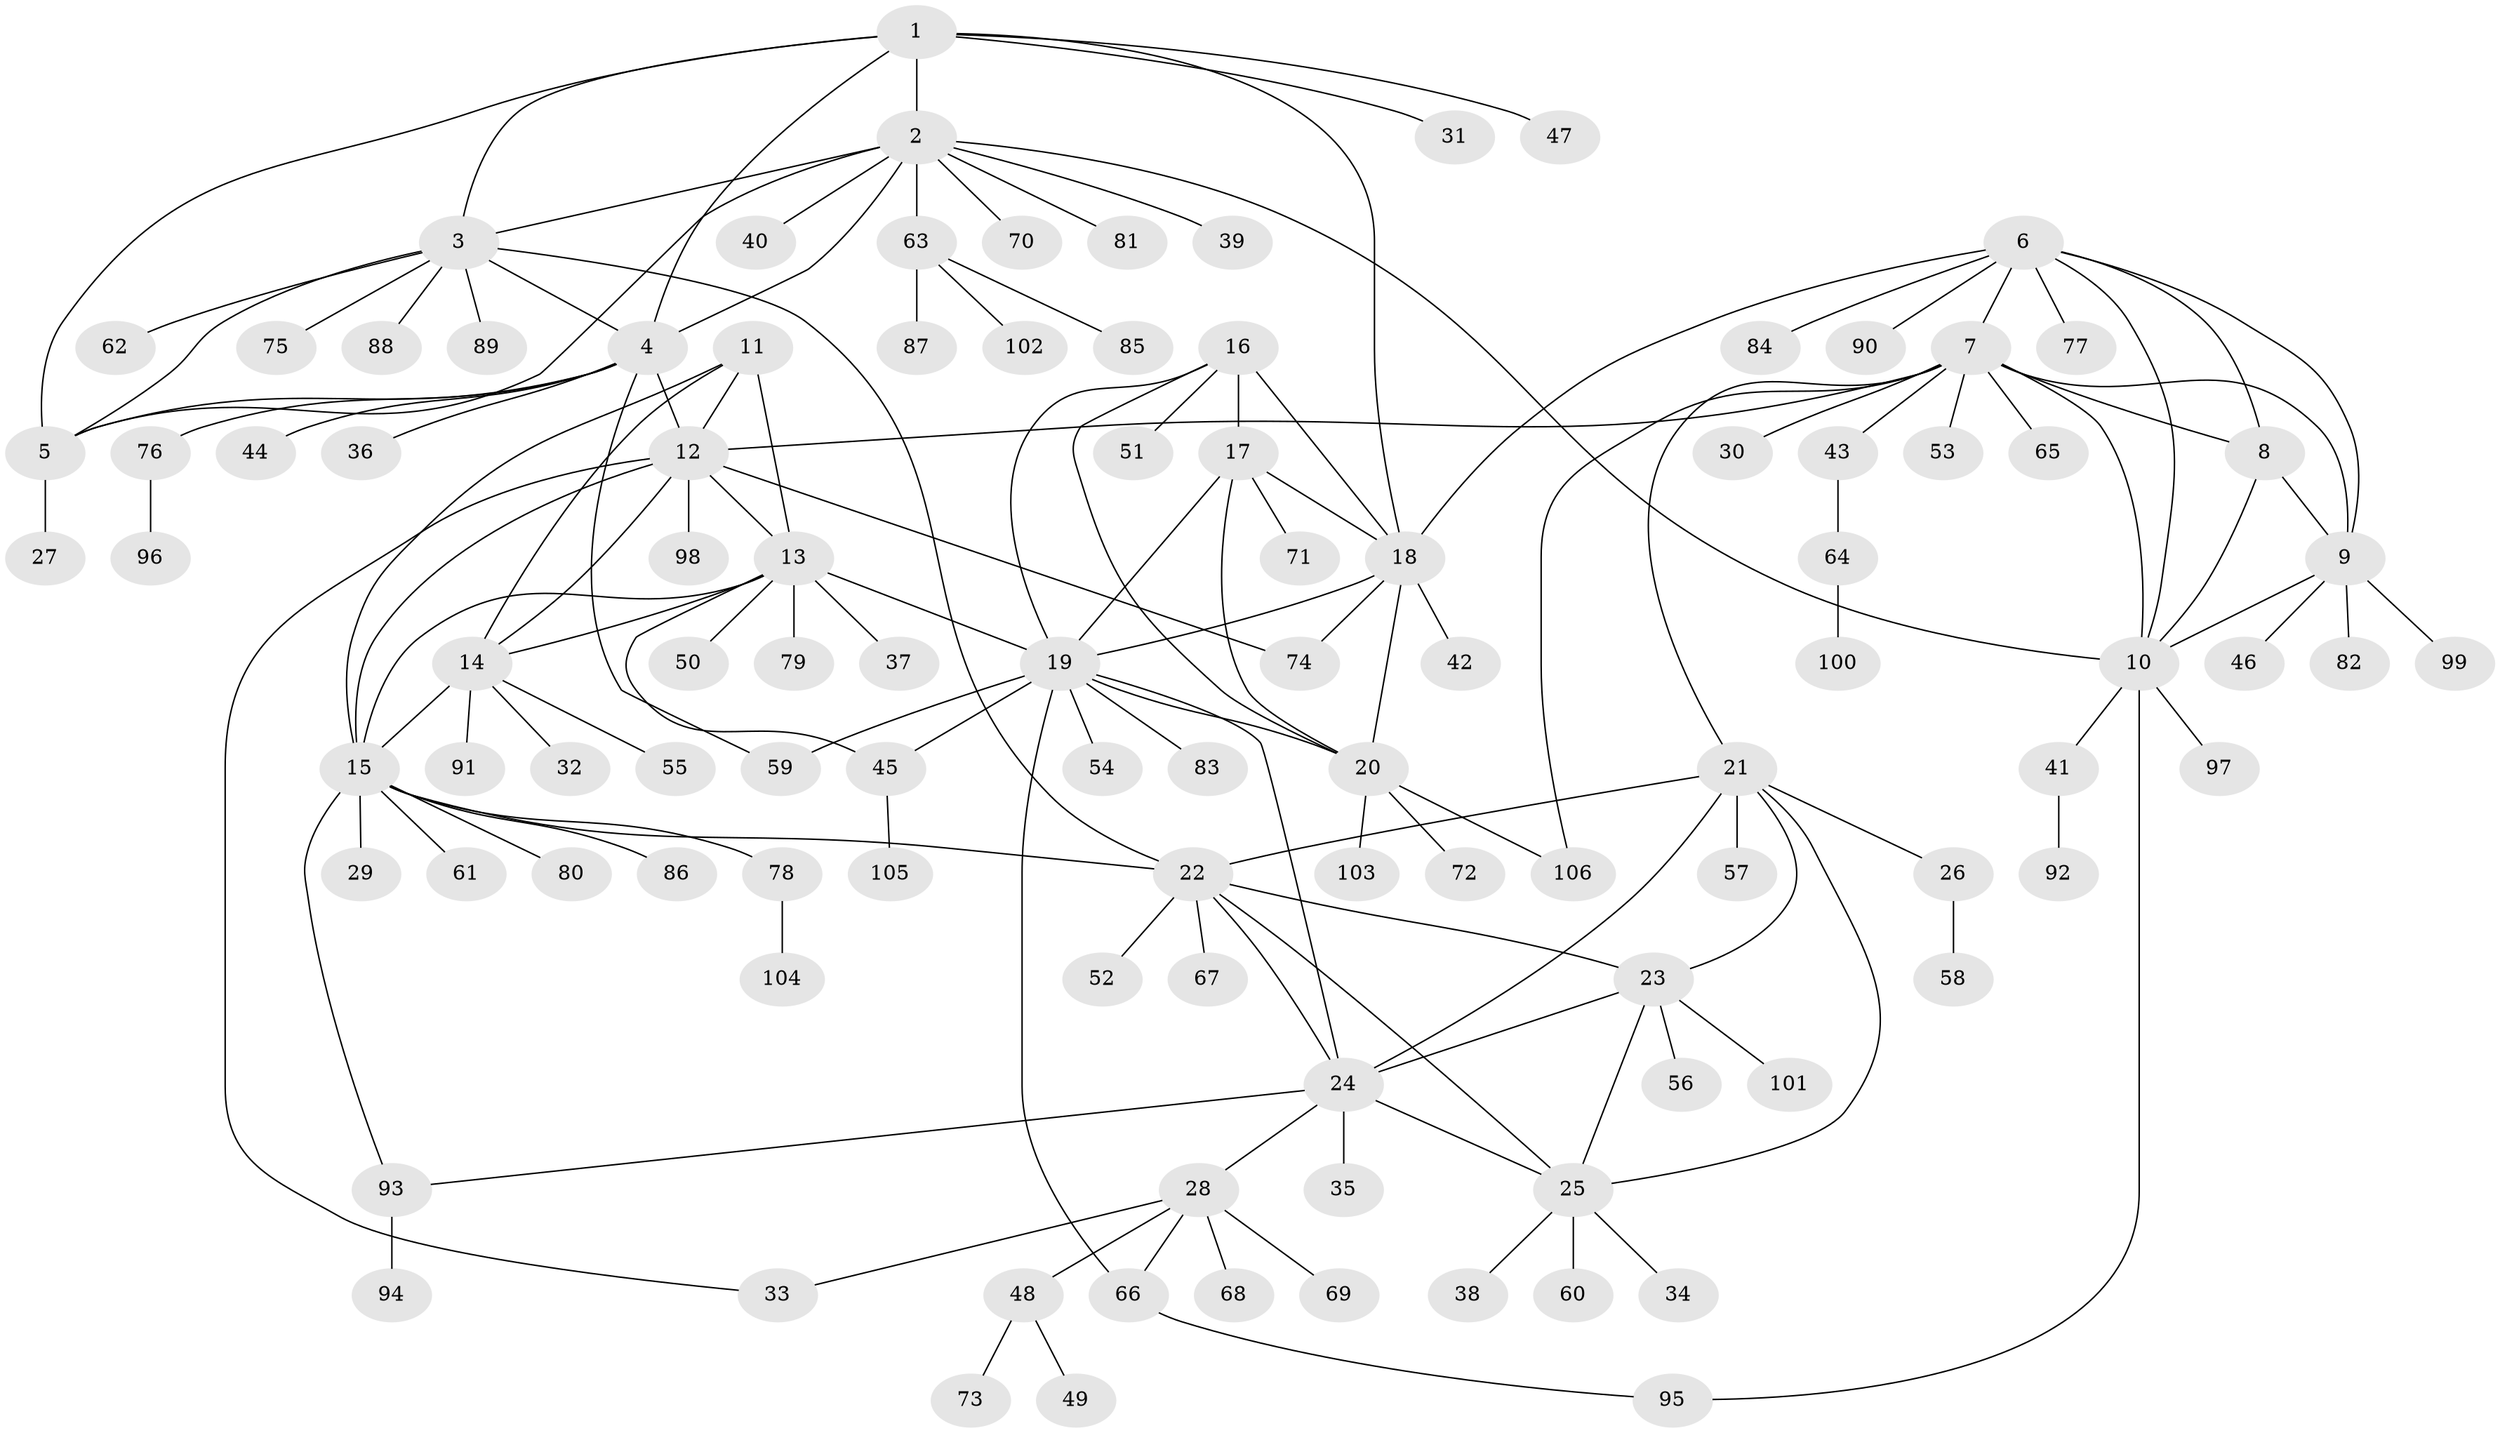 // coarse degree distribution, {11: 0.024691358024691357, 8: 0.024691358024691357, 7: 0.024691358024691357, 4: 0.037037037037037035, 14: 0.012345679012345678, 3: 0.04938271604938271, 5: 0.04938271604938271, 6: 0.04938271604938271, 9: 0.024691358024691357, 10: 0.012345679012345678, 1: 0.6172839506172839, 2: 0.07407407407407407}
// Generated by graph-tools (version 1.1) at 2025/42/03/06/25 10:42:13]
// undirected, 106 vertices, 149 edges
graph export_dot {
graph [start="1"]
  node [color=gray90,style=filled];
  1;
  2;
  3;
  4;
  5;
  6;
  7;
  8;
  9;
  10;
  11;
  12;
  13;
  14;
  15;
  16;
  17;
  18;
  19;
  20;
  21;
  22;
  23;
  24;
  25;
  26;
  27;
  28;
  29;
  30;
  31;
  32;
  33;
  34;
  35;
  36;
  37;
  38;
  39;
  40;
  41;
  42;
  43;
  44;
  45;
  46;
  47;
  48;
  49;
  50;
  51;
  52;
  53;
  54;
  55;
  56;
  57;
  58;
  59;
  60;
  61;
  62;
  63;
  64;
  65;
  66;
  67;
  68;
  69;
  70;
  71;
  72;
  73;
  74;
  75;
  76;
  77;
  78;
  79;
  80;
  81;
  82;
  83;
  84;
  85;
  86;
  87;
  88;
  89;
  90;
  91;
  92;
  93;
  94;
  95;
  96;
  97;
  98;
  99;
  100;
  101;
  102;
  103;
  104;
  105;
  106;
  1 -- 2;
  1 -- 3;
  1 -- 4;
  1 -- 5;
  1 -- 18;
  1 -- 31;
  1 -- 47;
  2 -- 3;
  2 -- 4;
  2 -- 5;
  2 -- 10;
  2 -- 39;
  2 -- 40;
  2 -- 63;
  2 -- 70;
  2 -- 81;
  3 -- 4;
  3 -- 5;
  3 -- 22;
  3 -- 62;
  3 -- 75;
  3 -- 88;
  3 -- 89;
  4 -- 5;
  4 -- 12;
  4 -- 36;
  4 -- 44;
  4 -- 59;
  4 -- 76;
  5 -- 27;
  6 -- 7;
  6 -- 8;
  6 -- 9;
  6 -- 10;
  6 -- 18;
  6 -- 77;
  6 -- 84;
  6 -- 90;
  7 -- 8;
  7 -- 9;
  7 -- 10;
  7 -- 12;
  7 -- 21;
  7 -- 30;
  7 -- 43;
  7 -- 53;
  7 -- 65;
  7 -- 106;
  8 -- 9;
  8 -- 10;
  9 -- 10;
  9 -- 46;
  9 -- 82;
  9 -- 99;
  10 -- 41;
  10 -- 95;
  10 -- 97;
  11 -- 12;
  11 -- 13;
  11 -- 14;
  11 -- 15;
  12 -- 13;
  12 -- 14;
  12 -- 15;
  12 -- 33;
  12 -- 74;
  12 -- 98;
  13 -- 14;
  13 -- 15;
  13 -- 19;
  13 -- 37;
  13 -- 45;
  13 -- 50;
  13 -- 79;
  14 -- 15;
  14 -- 32;
  14 -- 55;
  14 -- 91;
  15 -- 22;
  15 -- 29;
  15 -- 61;
  15 -- 78;
  15 -- 80;
  15 -- 86;
  15 -- 93;
  16 -- 17;
  16 -- 18;
  16 -- 19;
  16 -- 20;
  16 -- 51;
  17 -- 18;
  17 -- 19;
  17 -- 20;
  17 -- 71;
  18 -- 19;
  18 -- 20;
  18 -- 42;
  18 -- 74;
  19 -- 20;
  19 -- 24;
  19 -- 45;
  19 -- 54;
  19 -- 59;
  19 -- 66;
  19 -- 83;
  20 -- 72;
  20 -- 103;
  20 -- 106;
  21 -- 22;
  21 -- 23;
  21 -- 24;
  21 -- 25;
  21 -- 26;
  21 -- 57;
  22 -- 23;
  22 -- 24;
  22 -- 25;
  22 -- 52;
  22 -- 67;
  23 -- 24;
  23 -- 25;
  23 -- 56;
  23 -- 101;
  24 -- 25;
  24 -- 28;
  24 -- 35;
  24 -- 93;
  25 -- 34;
  25 -- 38;
  25 -- 60;
  26 -- 58;
  28 -- 33;
  28 -- 48;
  28 -- 66;
  28 -- 68;
  28 -- 69;
  41 -- 92;
  43 -- 64;
  45 -- 105;
  48 -- 49;
  48 -- 73;
  63 -- 85;
  63 -- 87;
  63 -- 102;
  64 -- 100;
  66 -- 95;
  76 -- 96;
  78 -- 104;
  93 -- 94;
}
